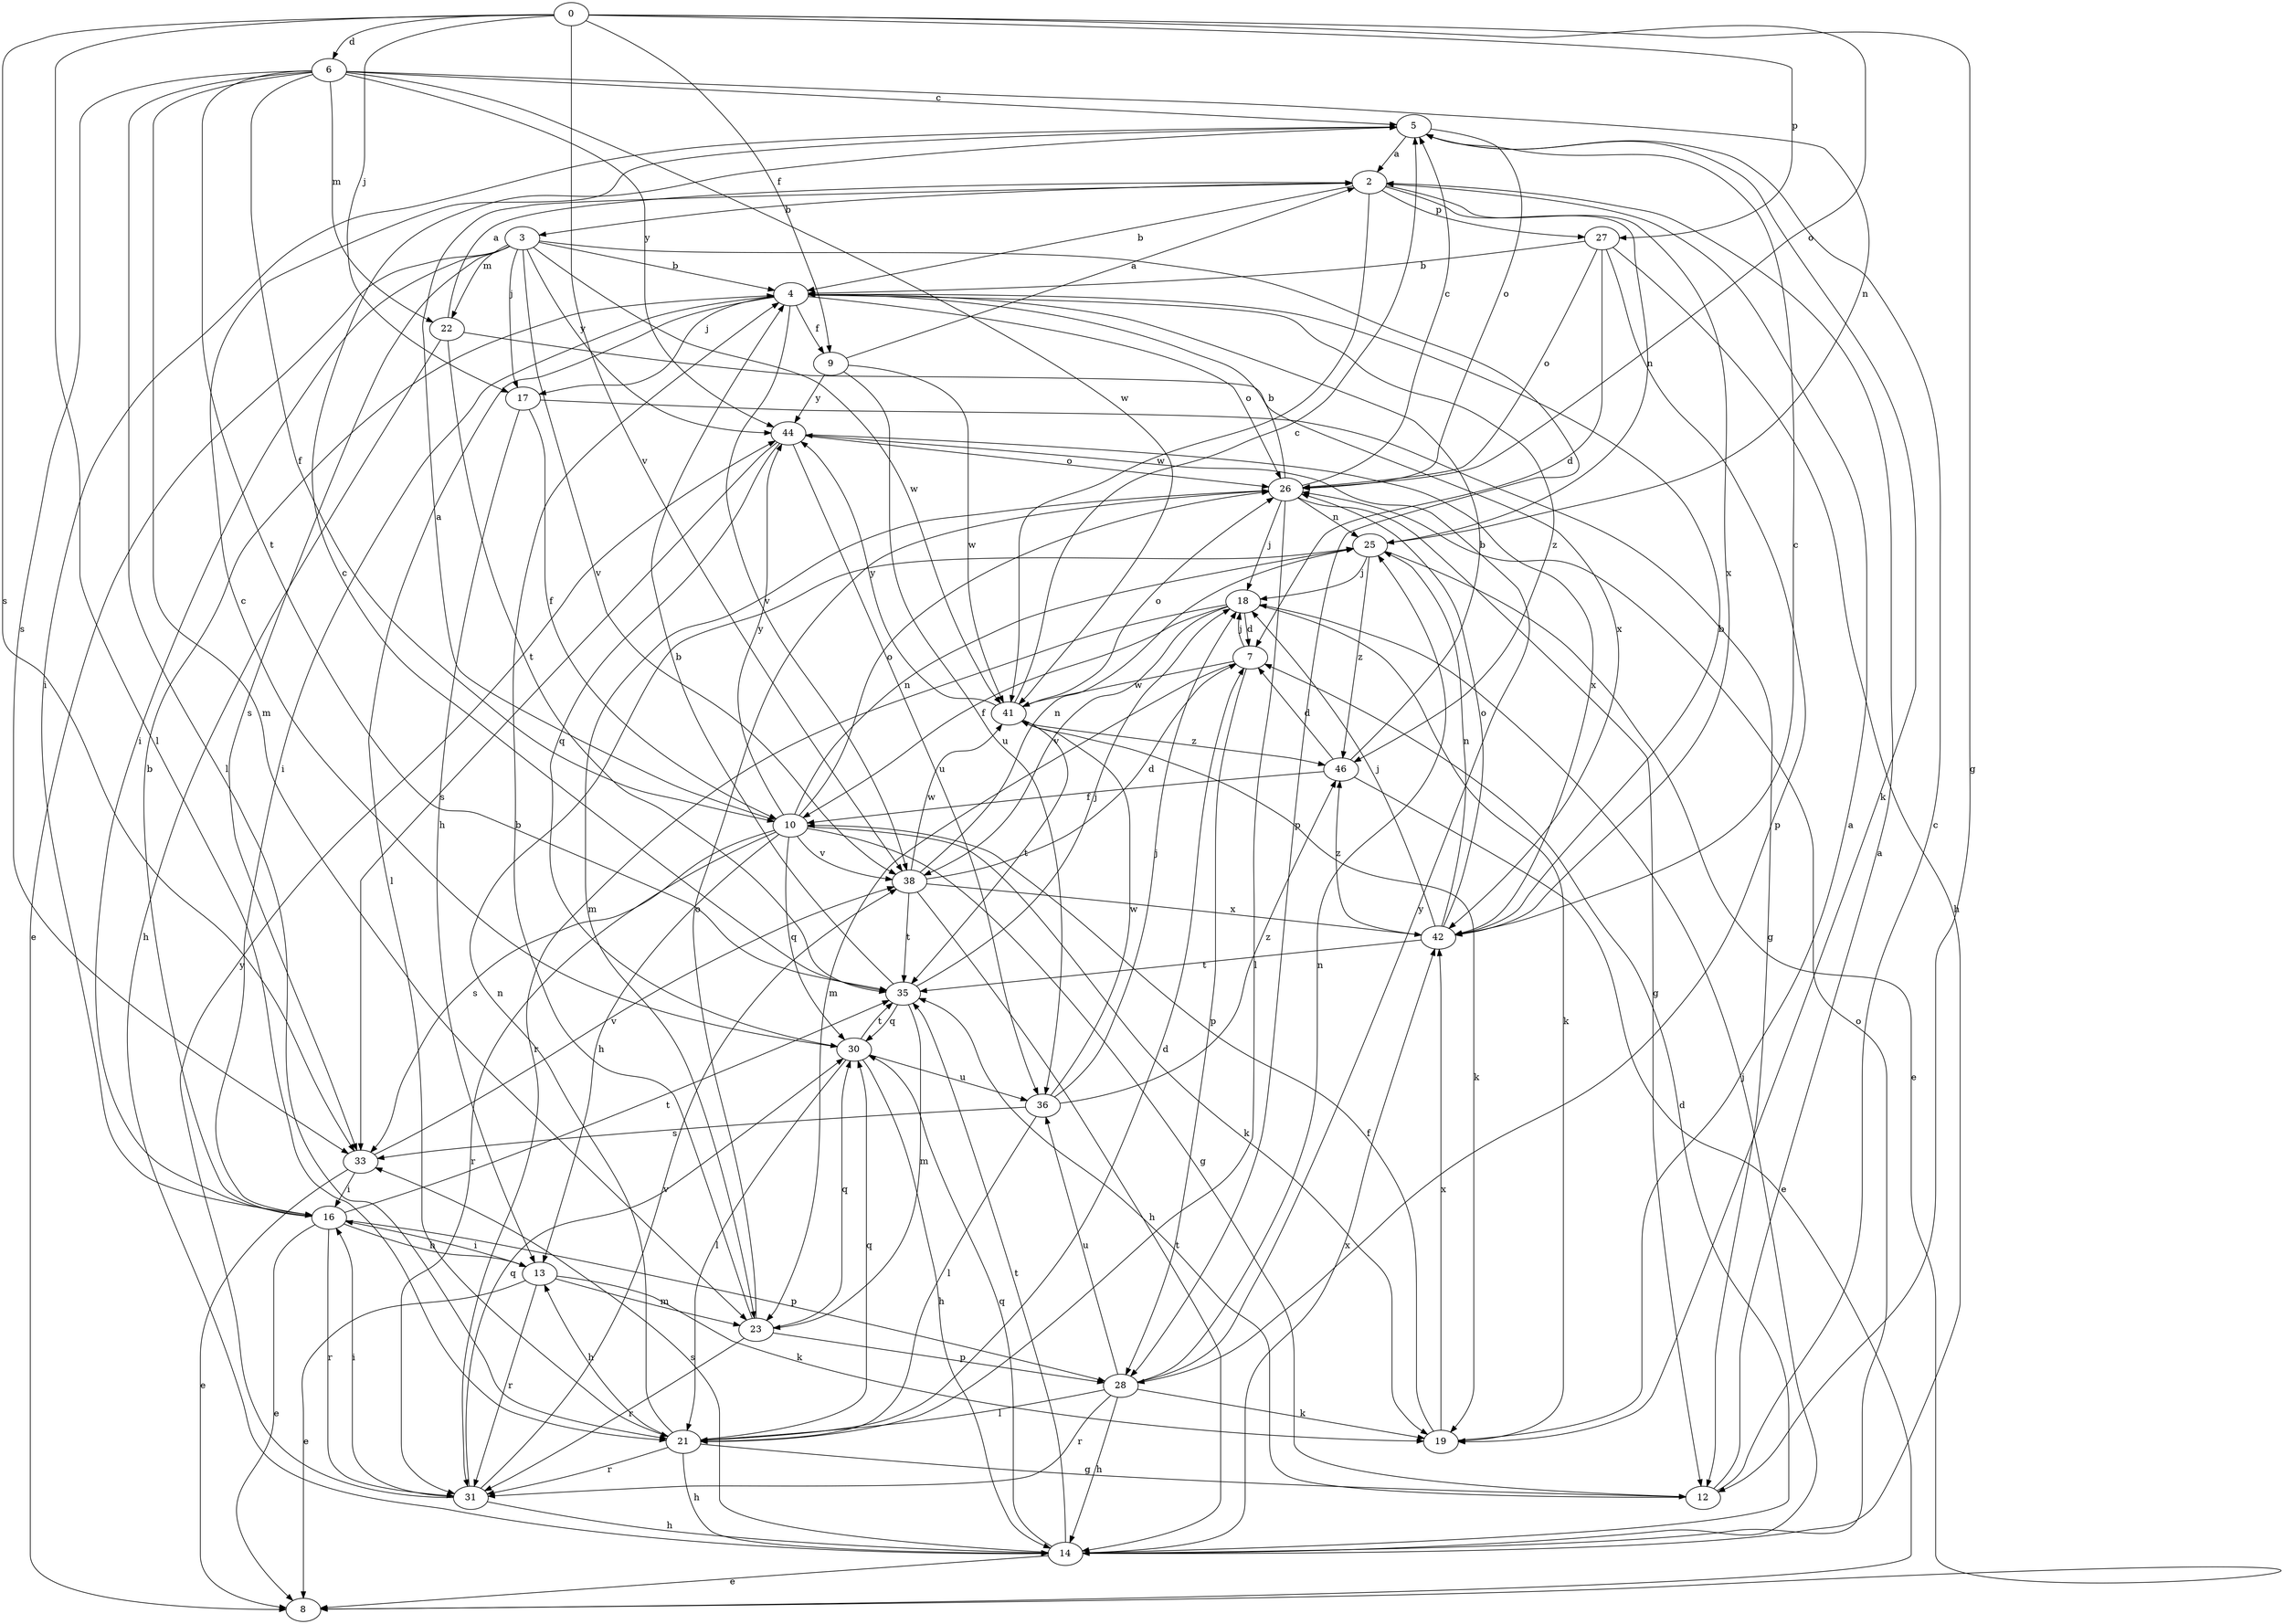 strict digraph  {
0;
2;
3;
4;
5;
6;
7;
8;
9;
10;
12;
13;
14;
16;
17;
18;
19;
21;
22;
23;
25;
26;
27;
28;
30;
31;
33;
35;
36;
38;
41;
42;
44;
46;
0 -> 6  [label=d];
0 -> 9  [label=f];
0 -> 12  [label=g];
0 -> 17  [label=j];
0 -> 21  [label=l];
0 -> 26  [label=o];
0 -> 27  [label=p];
0 -> 33  [label=s];
0 -> 38  [label=v];
2 -> 3  [label=b];
2 -> 4  [label=b];
2 -> 25  [label=n];
2 -> 27  [label=p];
2 -> 41  [label=w];
2 -> 42  [label=x];
3 -> 4  [label=b];
3 -> 8  [label=e];
3 -> 16  [label=i];
3 -> 17  [label=j];
3 -> 22  [label=m];
3 -> 28  [label=p];
3 -> 33  [label=s];
3 -> 38  [label=v];
3 -> 41  [label=w];
3 -> 44  [label=y];
4 -> 9  [label=f];
4 -> 16  [label=i];
4 -> 17  [label=j];
4 -> 21  [label=l];
4 -> 26  [label=o];
4 -> 38  [label=v];
4 -> 46  [label=z];
5 -> 2  [label=a];
5 -> 16  [label=i];
5 -> 19  [label=k];
5 -> 26  [label=o];
6 -> 5  [label=c];
6 -> 10  [label=f];
6 -> 21  [label=l];
6 -> 22  [label=m];
6 -> 23  [label=m];
6 -> 25  [label=n];
6 -> 33  [label=s];
6 -> 35  [label=t];
6 -> 41  [label=w];
6 -> 44  [label=y];
7 -> 18  [label=j];
7 -> 23  [label=m];
7 -> 28  [label=p];
7 -> 41  [label=w];
9 -> 2  [label=a];
9 -> 36  [label=u];
9 -> 41  [label=w];
9 -> 44  [label=y];
10 -> 2  [label=a];
10 -> 12  [label=g];
10 -> 13  [label=h];
10 -> 19  [label=k];
10 -> 25  [label=n];
10 -> 26  [label=o];
10 -> 30  [label=q];
10 -> 31  [label=r];
10 -> 33  [label=s];
10 -> 38  [label=v];
10 -> 44  [label=y];
12 -> 2  [label=a];
12 -> 5  [label=c];
12 -> 35  [label=t];
13 -> 8  [label=e];
13 -> 16  [label=i];
13 -> 19  [label=k];
13 -> 23  [label=m];
13 -> 31  [label=r];
14 -> 7  [label=d];
14 -> 8  [label=e];
14 -> 18  [label=j];
14 -> 26  [label=o];
14 -> 30  [label=q];
14 -> 33  [label=s];
14 -> 35  [label=t];
14 -> 42  [label=x];
16 -> 4  [label=b];
16 -> 8  [label=e];
16 -> 13  [label=h];
16 -> 28  [label=p];
16 -> 31  [label=r];
16 -> 35  [label=t];
17 -> 10  [label=f];
17 -> 12  [label=g];
17 -> 13  [label=h];
18 -> 7  [label=d];
18 -> 10  [label=f];
18 -> 19  [label=k];
18 -> 31  [label=r];
18 -> 38  [label=v];
19 -> 2  [label=a];
19 -> 10  [label=f];
19 -> 42  [label=x];
21 -> 7  [label=d];
21 -> 12  [label=g];
21 -> 13  [label=h];
21 -> 14  [label=h];
21 -> 25  [label=n];
21 -> 30  [label=q];
21 -> 31  [label=r];
22 -> 2  [label=a];
22 -> 14  [label=h];
22 -> 35  [label=t];
22 -> 42  [label=x];
23 -> 4  [label=b];
23 -> 26  [label=o];
23 -> 28  [label=p];
23 -> 30  [label=q];
23 -> 31  [label=r];
25 -> 8  [label=e];
25 -> 18  [label=j];
25 -> 46  [label=z];
26 -> 4  [label=b];
26 -> 5  [label=c];
26 -> 12  [label=g];
26 -> 18  [label=j];
26 -> 21  [label=l];
26 -> 23  [label=m];
26 -> 25  [label=n];
27 -> 4  [label=b];
27 -> 7  [label=d];
27 -> 14  [label=h];
27 -> 26  [label=o];
27 -> 28  [label=p];
28 -> 14  [label=h];
28 -> 19  [label=k];
28 -> 21  [label=l];
28 -> 25  [label=n];
28 -> 31  [label=r];
28 -> 36  [label=u];
28 -> 44  [label=y];
30 -> 5  [label=c];
30 -> 14  [label=h];
30 -> 21  [label=l];
30 -> 35  [label=t];
30 -> 36  [label=u];
31 -> 14  [label=h];
31 -> 16  [label=i];
31 -> 30  [label=q];
31 -> 38  [label=v];
31 -> 44  [label=y];
33 -> 8  [label=e];
33 -> 16  [label=i];
33 -> 38  [label=v];
35 -> 4  [label=b];
35 -> 5  [label=c];
35 -> 18  [label=j];
35 -> 23  [label=m];
35 -> 30  [label=q];
36 -> 18  [label=j];
36 -> 21  [label=l];
36 -> 33  [label=s];
36 -> 41  [label=w];
36 -> 46  [label=z];
38 -> 7  [label=d];
38 -> 14  [label=h];
38 -> 25  [label=n];
38 -> 35  [label=t];
38 -> 41  [label=w];
38 -> 42  [label=x];
41 -> 5  [label=c];
41 -> 19  [label=k];
41 -> 26  [label=o];
41 -> 35  [label=t];
41 -> 44  [label=y];
41 -> 46  [label=z];
42 -> 4  [label=b];
42 -> 5  [label=c];
42 -> 18  [label=j];
42 -> 25  [label=n];
42 -> 26  [label=o];
42 -> 35  [label=t];
42 -> 46  [label=z];
44 -> 26  [label=o];
44 -> 30  [label=q];
44 -> 33  [label=s];
44 -> 36  [label=u];
44 -> 42  [label=x];
46 -> 4  [label=b];
46 -> 7  [label=d];
46 -> 8  [label=e];
46 -> 10  [label=f];
}
